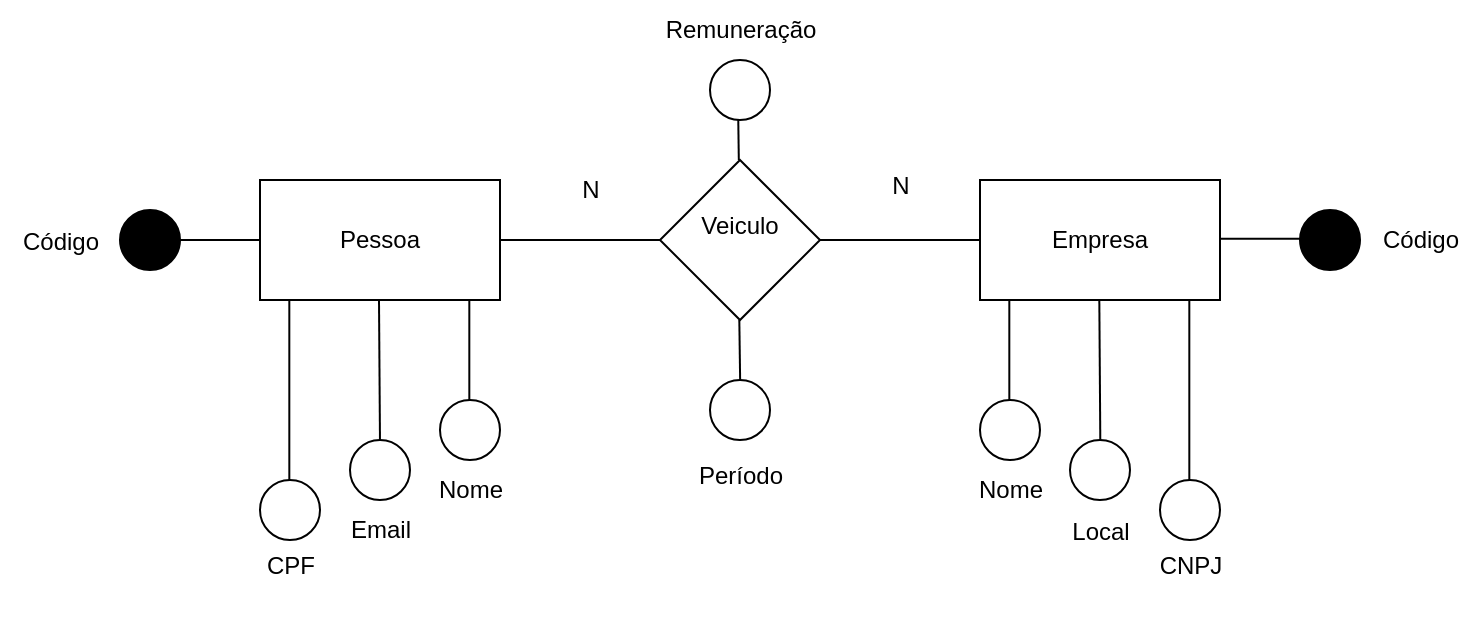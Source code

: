 <mxfile version="26.1.0">
  <diagram id="C5RBs43oDa-KdzZeNtuy" name="Page-1">
    <mxGraphModel dx="1380" dy="738" grid="1" gridSize="10" guides="1" tooltips="1" connect="1" arrows="1" fold="1" page="1" pageScale="1" pageWidth="827" pageHeight="1169" math="0" shadow="0">
      <root>
        <mxCell id="WIyWlLk6GJQsqaUBKTNV-0" />
        <mxCell id="WIyWlLk6GJQsqaUBKTNV-1" parent="WIyWlLk6GJQsqaUBKTNV-0" />
        <mxCell id="0blR8FibwqJHF27sOyIU-0" value="Veiculo&lt;div&gt;&lt;br&gt;&lt;/div&gt;" style="rhombus;whiteSpace=wrap;html=1;" vertex="1" parent="WIyWlLk6GJQsqaUBKTNV-1">
          <mxGeometry x="380" y="320" width="80" height="80" as="geometry" />
        </mxCell>
        <mxCell id="0blR8FibwqJHF27sOyIU-1" value="" style="endArrow=none;html=1;rounded=0;entryX=0;entryY=0.5;entryDx=0;entryDy=0;" edge="1" parent="WIyWlLk6GJQsqaUBKTNV-1" target="0blR8FibwqJHF27sOyIU-0">
          <mxGeometry width="50" height="50" relative="1" as="geometry">
            <mxPoint x="300" y="360" as="sourcePoint" />
            <mxPoint x="510" y="380" as="targetPoint" />
          </mxGeometry>
        </mxCell>
        <mxCell id="0blR8FibwqJHF27sOyIU-2" value="" style="endArrow=none;html=1;rounded=0;" edge="1" parent="WIyWlLk6GJQsqaUBKTNV-1">
          <mxGeometry width="50" height="50" relative="1" as="geometry">
            <mxPoint x="460" y="360" as="sourcePoint" />
            <mxPoint x="540" y="360" as="targetPoint" />
          </mxGeometry>
        </mxCell>
        <mxCell id="0blR8FibwqJHF27sOyIU-3" value="Pessoa" style="rounded=0;whiteSpace=wrap;html=1;" vertex="1" parent="WIyWlLk6GJQsqaUBKTNV-1">
          <mxGeometry x="180" y="330" width="120" height="60" as="geometry" />
        </mxCell>
        <mxCell id="0blR8FibwqJHF27sOyIU-4" value="Empresa" style="rounded=0;whiteSpace=wrap;html=1;" vertex="1" parent="WIyWlLk6GJQsqaUBKTNV-1">
          <mxGeometry x="540" y="330" width="120" height="60" as="geometry" />
        </mxCell>
        <mxCell id="0blR8FibwqJHF27sOyIU-5" value="" style="endArrow=none;html=1;rounded=0;entryX=0;entryY=0.5;entryDx=0;entryDy=0;" edge="1" parent="WIyWlLk6GJQsqaUBKTNV-1" target="0blR8FibwqJHF27sOyIU-3">
          <mxGeometry width="50" height="50" relative="1" as="geometry">
            <mxPoint x="140" y="360" as="sourcePoint" />
            <mxPoint x="510" y="380" as="targetPoint" />
          </mxGeometry>
        </mxCell>
        <mxCell id="0blR8FibwqJHF27sOyIU-6" value="" style="ellipse;whiteSpace=wrap;html=1;aspect=fixed;fillColor=#000000;" vertex="1" parent="WIyWlLk6GJQsqaUBKTNV-1">
          <mxGeometry x="110" y="345" width="30" height="30" as="geometry" />
        </mxCell>
        <mxCell id="0blR8FibwqJHF27sOyIU-7" value="" style="ellipse;whiteSpace=wrap;html=1;aspect=fixed;strokeColor=#000000;fillColor=#000000;" vertex="1" parent="WIyWlLk6GJQsqaUBKTNV-1">
          <mxGeometry x="700" y="345" width="30" height="30" as="geometry" />
        </mxCell>
        <mxCell id="0blR8FibwqJHF27sOyIU-8" value="" style="endArrow=none;html=1;rounded=0;entryX=0;entryY=0.5;entryDx=0;entryDy=0;" edge="1" parent="WIyWlLk6GJQsqaUBKTNV-1">
          <mxGeometry width="50" height="50" relative="1" as="geometry">
            <mxPoint x="660" y="359.41" as="sourcePoint" />
            <mxPoint x="700" y="359.41" as="targetPoint" />
          </mxGeometry>
        </mxCell>
        <mxCell id="0blR8FibwqJHF27sOyIU-9" value="" style="endArrow=none;html=1;rounded=0;" edge="1" parent="WIyWlLk6GJQsqaUBKTNV-1">
          <mxGeometry width="50" height="50" relative="1" as="geometry">
            <mxPoint x="419.41" y="320" as="sourcePoint" />
            <mxPoint x="419" y="290" as="targetPoint" />
          </mxGeometry>
        </mxCell>
        <mxCell id="0blR8FibwqJHF27sOyIU-11" value="" style="ellipse;whiteSpace=wrap;html=1;aspect=fixed;" vertex="1" parent="WIyWlLk6GJQsqaUBKTNV-1">
          <mxGeometry x="405" y="270" width="30" height="30" as="geometry" />
        </mxCell>
        <mxCell id="0blR8FibwqJHF27sOyIU-12" value="Remuneração" style="text;html=1;align=center;verticalAlign=middle;resizable=0;points=[];autosize=1;strokeColor=none;fillColor=none;" vertex="1" parent="WIyWlLk6GJQsqaUBKTNV-1">
          <mxGeometry x="370" y="240" width="100" height="30" as="geometry" />
        </mxCell>
        <mxCell id="0blR8FibwqJHF27sOyIU-13" value="N" style="text;html=1;align=center;verticalAlign=middle;resizable=0;points=[];autosize=1;strokeColor=none;fillColor=none;" vertex="1" parent="WIyWlLk6GJQsqaUBKTNV-1">
          <mxGeometry x="330" y="320" width="30" height="30" as="geometry" />
        </mxCell>
        <mxCell id="0blR8FibwqJHF27sOyIU-14" value="N" style="text;html=1;align=center;verticalAlign=middle;resizable=0;points=[];autosize=1;strokeColor=none;fillColor=none;" vertex="1" parent="WIyWlLk6GJQsqaUBKTNV-1">
          <mxGeometry x="485" y="318" width="30" height="30" as="geometry" />
        </mxCell>
        <mxCell id="0blR8FibwqJHF27sOyIU-15" value="Código" style="text;html=1;align=center;verticalAlign=middle;resizable=0;points=[];autosize=1;strokeColor=none;fillColor=none;" vertex="1" parent="WIyWlLk6GJQsqaUBKTNV-1">
          <mxGeometry x="730" y="345" width="60" height="30" as="geometry" />
        </mxCell>
        <mxCell id="0blR8FibwqJHF27sOyIU-16" value="Código&lt;div&gt;&lt;br&gt;&lt;/div&gt;" style="text;html=1;align=center;verticalAlign=middle;resizable=0;points=[];autosize=1;strokeColor=none;fillColor=none;" vertex="1" parent="WIyWlLk6GJQsqaUBKTNV-1">
          <mxGeometry x="50" y="348" width="60" height="40" as="geometry" />
        </mxCell>
        <mxCell id="0blR8FibwqJHF27sOyIU-17" value="" style="endArrow=none;html=1;rounded=0;entryX=0;entryY=1;entryDx=0;entryDy=0;" edge="1" parent="WIyWlLk6GJQsqaUBKTNV-1">
          <mxGeometry width="50" height="50" relative="1" as="geometry">
            <mxPoint x="194.66" y="480" as="sourcePoint" />
            <mxPoint x="194.66" y="390" as="targetPoint" />
          </mxGeometry>
        </mxCell>
        <mxCell id="0blR8FibwqJHF27sOyIU-19" value="" style="endArrow=none;html=1;rounded=0;entryX=0;entryY=1;entryDx=0;entryDy=0;" edge="1" parent="WIyWlLk6GJQsqaUBKTNV-1">
          <mxGeometry width="50" height="50" relative="1" as="geometry">
            <mxPoint x="240" y="462" as="sourcePoint" />
            <mxPoint x="239.5" y="390" as="targetPoint" />
          </mxGeometry>
        </mxCell>
        <mxCell id="0blR8FibwqJHF27sOyIU-20" value="" style="endArrow=none;html=1;rounded=0;entryX=0;entryY=1;entryDx=0;entryDy=0;" edge="1" parent="WIyWlLk6GJQsqaUBKTNV-1">
          <mxGeometry width="50" height="50" relative="1" as="geometry">
            <mxPoint x="284.66" y="440" as="sourcePoint" />
            <mxPoint x="284.66" y="390" as="targetPoint" />
          </mxGeometry>
        </mxCell>
        <mxCell id="0blR8FibwqJHF27sOyIU-21" value="" style="ellipse;whiteSpace=wrap;html=1;aspect=fixed;" vertex="1" parent="WIyWlLk6GJQsqaUBKTNV-1">
          <mxGeometry x="270" y="440" width="30" height="30" as="geometry" />
        </mxCell>
        <mxCell id="0blR8FibwqJHF27sOyIU-22" value="" style="ellipse;whiteSpace=wrap;html=1;aspect=fixed;" vertex="1" parent="WIyWlLk6GJQsqaUBKTNV-1">
          <mxGeometry x="225" y="460" width="30" height="30" as="geometry" />
        </mxCell>
        <mxCell id="0blR8FibwqJHF27sOyIU-23" value="" style="ellipse;whiteSpace=wrap;html=1;aspect=fixed;" vertex="1" parent="WIyWlLk6GJQsqaUBKTNV-1">
          <mxGeometry x="180" y="480" width="30" height="30" as="geometry" />
        </mxCell>
        <mxCell id="0blR8FibwqJHF27sOyIU-25" value="" style="endArrow=none;html=1;rounded=0;entryX=0;entryY=1;entryDx=0;entryDy=0;" edge="1" parent="WIyWlLk6GJQsqaUBKTNV-1">
          <mxGeometry width="50" height="50" relative="1" as="geometry">
            <mxPoint x="644.66" y="480" as="sourcePoint" />
            <mxPoint x="644.66" y="390" as="targetPoint" />
          </mxGeometry>
        </mxCell>
        <mxCell id="0blR8FibwqJHF27sOyIU-26" value="" style="endArrow=none;html=1;rounded=0;entryX=0;entryY=1;entryDx=0;entryDy=0;" edge="1" parent="WIyWlLk6GJQsqaUBKTNV-1">
          <mxGeometry width="50" height="50" relative="1" as="geometry">
            <mxPoint x="600.16" y="462" as="sourcePoint" />
            <mxPoint x="599.66" y="390" as="targetPoint" />
          </mxGeometry>
        </mxCell>
        <mxCell id="0blR8FibwqJHF27sOyIU-27" value="" style="endArrow=none;html=1;rounded=0;entryX=0;entryY=1;entryDx=0;entryDy=0;" edge="1" parent="WIyWlLk6GJQsqaUBKTNV-1">
          <mxGeometry width="50" height="50" relative="1" as="geometry">
            <mxPoint x="554.66" y="440" as="sourcePoint" />
            <mxPoint x="554.66" y="390" as="targetPoint" />
          </mxGeometry>
        </mxCell>
        <mxCell id="0blR8FibwqJHF27sOyIU-28" value="" style="ellipse;whiteSpace=wrap;html=1;aspect=fixed;" vertex="1" parent="WIyWlLk6GJQsqaUBKTNV-1">
          <mxGeometry x="540" y="440" width="30" height="30" as="geometry" />
        </mxCell>
        <mxCell id="0blR8FibwqJHF27sOyIU-29" value="" style="ellipse;whiteSpace=wrap;html=1;aspect=fixed;" vertex="1" parent="WIyWlLk6GJQsqaUBKTNV-1">
          <mxGeometry x="630" y="480" width="30" height="30" as="geometry" />
        </mxCell>
        <mxCell id="0blR8FibwqJHF27sOyIU-30" value="" style="ellipse;whiteSpace=wrap;html=1;aspect=fixed;" vertex="1" parent="WIyWlLk6GJQsqaUBKTNV-1">
          <mxGeometry x="585" y="460" width="30" height="30" as="geometry" />
        </mxCell>
        <mxCell id="0blR8FibwqJHF27sOyIU-31" value="CPF&lt;div&gt;&lt;br&gt;&lt;/div&gt;" style="text;html=1;align=center;verticalAlign=middle;resizable=0;points=[];autosize=1;strokeColor=none;fillColor=none;" vertex="1" parent="WIyWlLk6GJQsqaUBKTNV-1">
          <mxGeometry x="170" y="510" width="50" height="40" as="geometry" />
        </mxCell>
        <mxCell id="0blR8FibwqJHF27sOyIU-32" value="Email" style="text;html=1;align=center;verticalAlign=middle;resizable=0;points=[];autosize=1;strokeColor=none;fillColor=none;" vertex="1" parent="WIyWlLk6GJQsqaUBKTNV-1">
          <mxGeometry x="215" y="490" width="50" height="30" as="geometry" />
        </mxCell>
        <mxCell id="0blR8FibwqJHF27sOyIU-33" value="Nome" style="text;html=1;align=center;verticalAlign=middle;resizable=0;points=[];autosize=1;strokeColor=none;fillColor=none;" vertex="1" parent="WIyWlLk6GJQsqaUBKTNV-1">
          <mxGeometry x="255" y="470" width="60" height="30" as="geometry" />
        </mxCell>
        <mxCell id="0blR8FibwqJHF27sOyIU-34" value="Nome" style="text;html=1;align=center;verticalAlign=middle;resizable=0;points=[];autosize=1;strokeColor=none;fillColor=none;" vertex="1" parent="WIyWlLk6GJQsqaUBKTNV-1">
          <mxGeometry x="525" y="470" width="60" height="30" as="geometry" />
        </mxCell>
        <mxCell id="0blR8FibwqJHF27sOyIU-35" value="Local&lt;div&gt;&lt;br&gt;&lt;/div&gt;" style="text;html=1;align=center;verticalAlign=middle;resizable=0;points=[];autosize=1;strokeColor=none;fillColor=none;" vertex="1" parent="WIyWlLk6GJQsqaUBKTNV-1">
          <mxGeometry x="575" y="493" width="50" height="40" as="geometry" />
        </mxCell>
        <mxCell id="0blR8FibwqJHF27sOyIU-36" value="CNPJ&lt;div&gt;&lt;br&gt;&lt;/div&gt;" style="text;html=1;align=center;verticalAlign=middle;resizable=0;points=[];autosize=1;strokeColor=none;fillColor=none;" vertex="1" parent="WIyWlLk6GJQsqaUBKTNV-1">
          <mxGeometry x="620" y="510" width="50" height="40" as="geometry" />
        </mxCell>
        <mxCell id="0blR8FibwqJHF27sOyIU-37" value="" style="endArrow=none;html=1;rounded=0;" edge="1" parent="WIyWlLk6GJQsqaUBKTNV-1">
          <mxGeometry width="50" height="50" relative="1" as="geometry">
            <mxPoint x="420.07" y="430" as="sourcePoint" />
            <mxPoint x="419.66" y="400" as="targetPoint" />
          </mxGeometry>
        </mxCell>
        <mxCell id="0blR8FibwqJHF27sOyIU-38" value="" style="ellipse;whiteSpace=wrap;html=1;aspect=fixed;" vertex="1" parent="WIyWlLk6GJQsqaUBKTNV-1">
          <mxGeometry x="405" y="430" width="30" height="30" as="geometry" />
        </mxCell>
        <mxCell id="0blR8FibwqJHF27sOyIU-39" value="Período" style="text;html=1;align=center;verticalAlign=middle;resizable=0;points=[];autosize=1;strokeColor=none;fillColor=none;" vertex="1" parent="WIyWlLk6GJQsqaUBKTNV-1">
          <mxGeometry x="385" y="463" width="70" height="30" as="geometry" />
        </mxCell>
      </root>
    </mxGraphModel>
  </diagram>
</mxfile>
